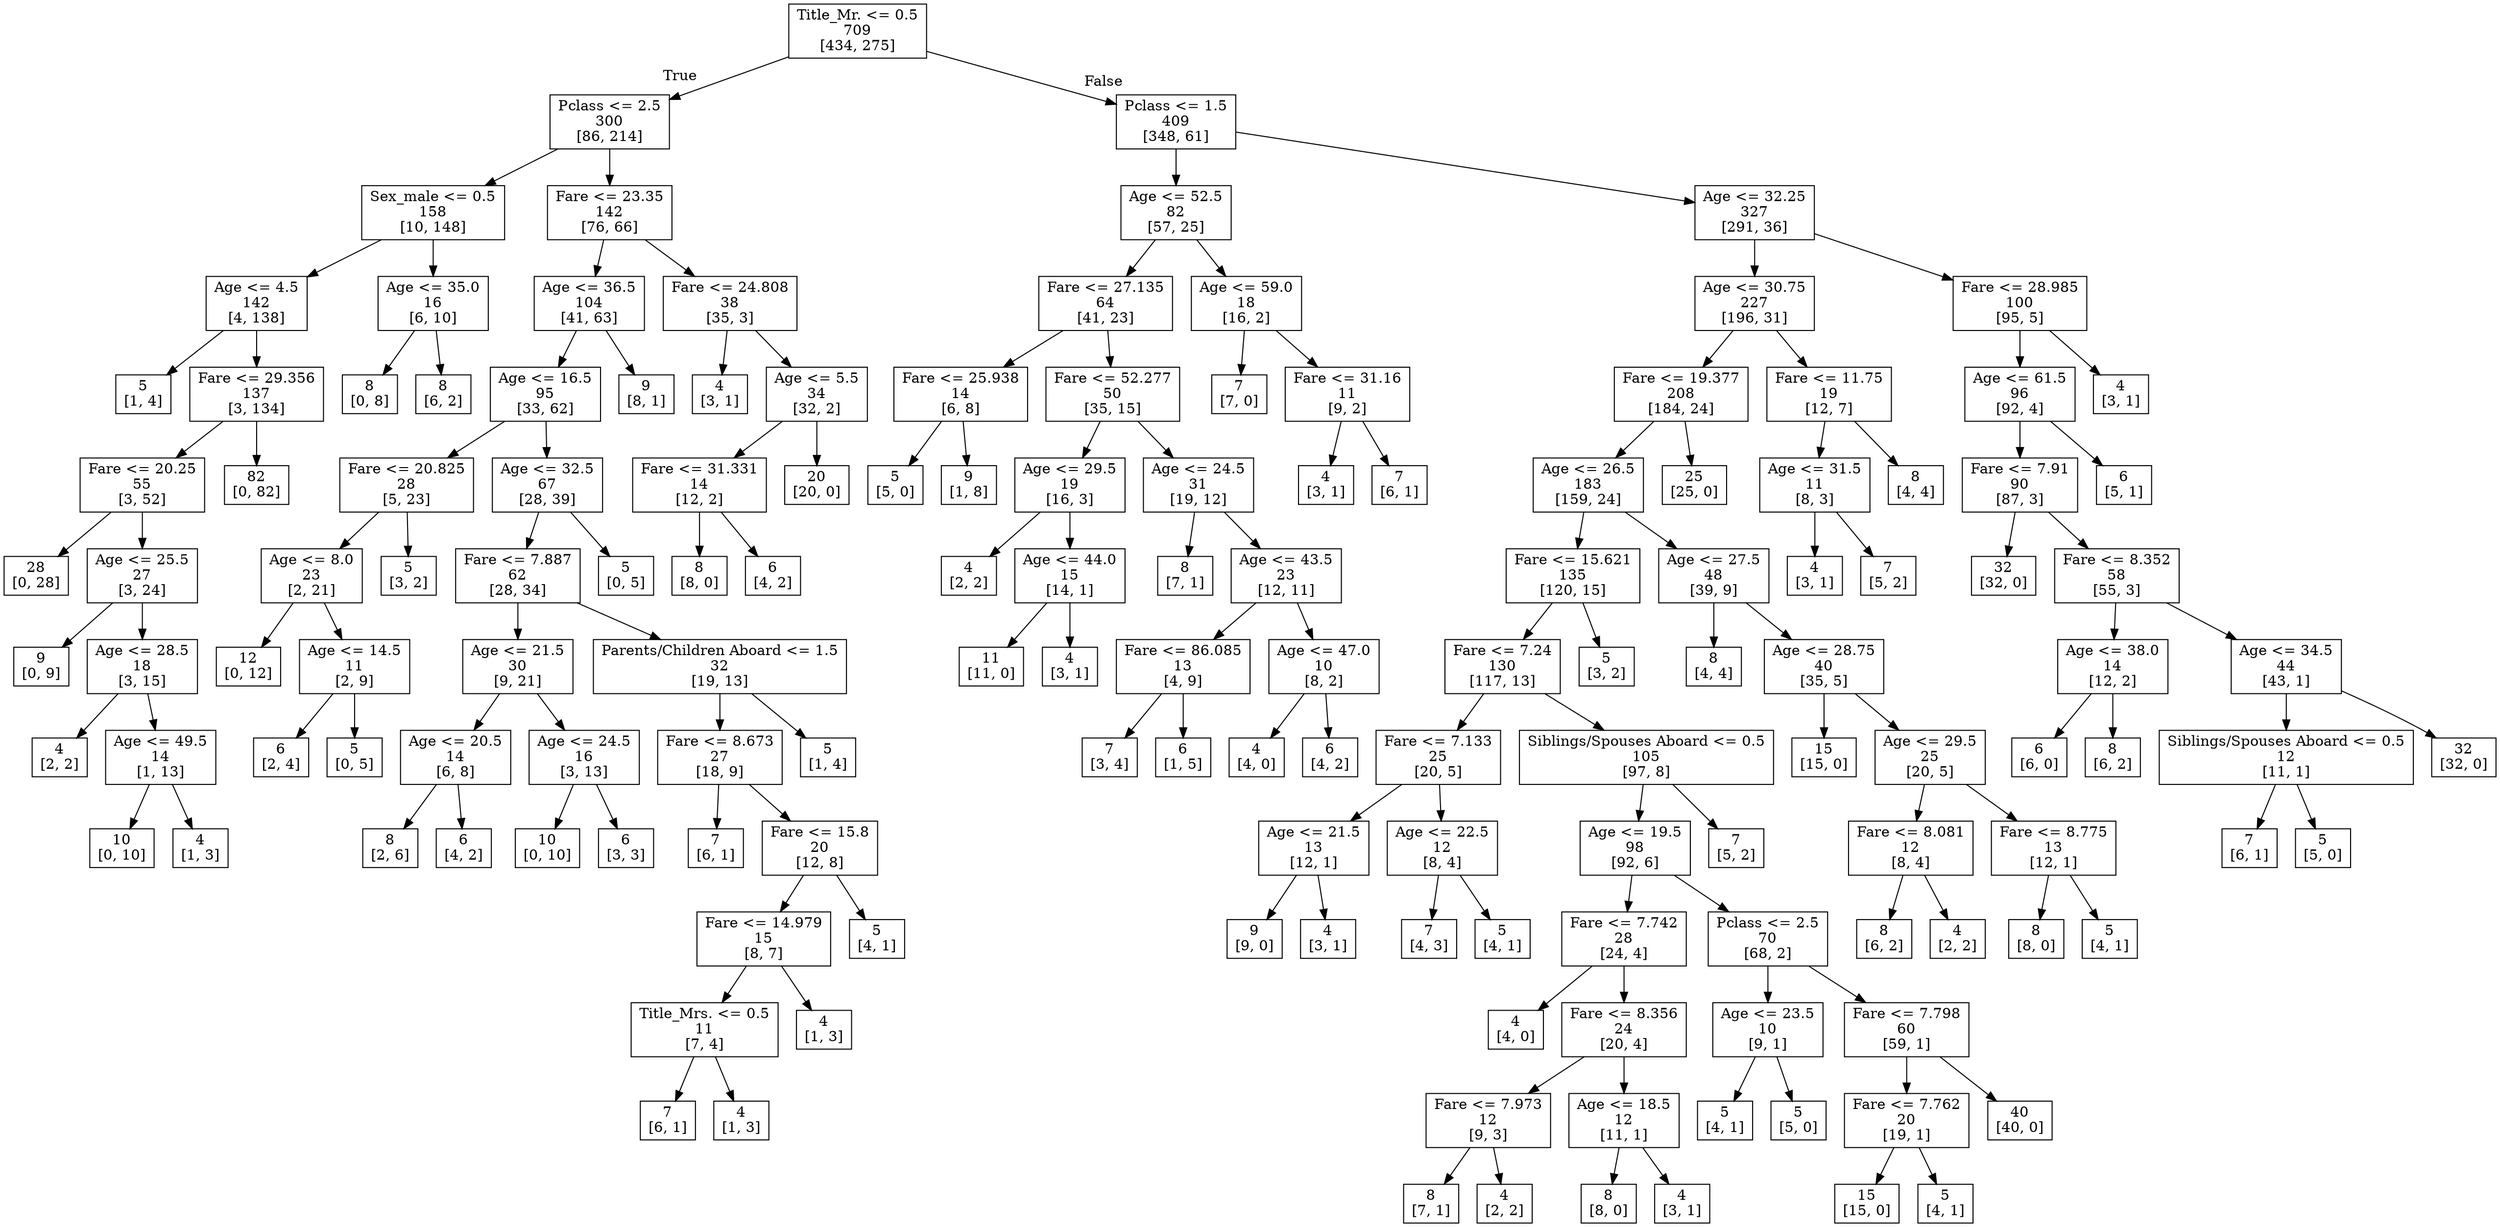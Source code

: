 digraph Tree {
node [shape=box] ;
0 [label="Title_Mr. <= 0.5\n709\n[434, 275]"] ;
1 [label="Pclass <= 2.5\n300\n[86, 214]"] ;
0 -> 1 [labeldistance=2.5, labelangle=45, headlabel="True"] ;
2 [label="Sex_male <= 0.5\n158\n[10, 148]"] ;
1 -> 2 ;
3 [label="Age <= 4.5\n142\n[4, 138]"] ;
2 -> 3 ;
4 [label="5\n[1, 4]"] ;
3 -> 4 ;
5 [label="Fare <= 29.356\n137\n[3, 134]"] ;
3 -> 5 ;
6 [label="Fare <= 20.25\n55\n[3, 52]"] ;
5 -> 6 ;
7 [label="28\n[0, 28]"] ;
6 -> 7 ;
8 [label="Age <= 25.5\n27\n[3, 24]"] ;
6 -> 8 ;
9 [label="9\n[0, 9]"] ;
8 -> 9 ;
10 [label="Age <= 28.5\n18\n[3, 15]"] ;
8 -> 10 ;
11 [label="4\n[2, 2]"] ;
10 -> 11 ;
12 [label="Age <= 49.5\n14\n[1, 13]"] ;
10 -> 12 ;
13 [label="10\n[0, 10]"] ;
12 -> 13 ;
14 [label="4\n[1, 3]"] ;
12 -> 14 ;
15 [label="82\n[0, 82]"] ;
5 -> 15 ;
16 [label="Age <= 35.0\n16\n[6, 10]"] ;
2 -> 16 ;
17 [label="8\n[0, 8]"] ;
16 -> 17 ;
18 [label="8\n[6, 2]"] ;
16 -> 18 ;
19 [label="Fare <= 23.35\n142\n[76, 66]"] ;
1 -> 19 ;
20 [label="Age <= 36.5\n104\n[41, 63]"] ;
19 -> 20 ;
21 [label="Age <= 16.5\n95\n[33, 62]"] ;
20 -> 21 ;
22 [label="Fare <= 20.825\n28\n[5, 23]"] ;
21 -> 22 ;
23 [label="Age <= 8.0\n23\n[2, 21]"] ;
22 -> 23 ;
24 [label="12\n[0, 12]"] ;
23 -> 24 ;
25 [label="Age <= 14.5\n11\n[2, 9]"] ;
23 -> 25 ;
26 [label="6\n[2, 4]"] ;
25 -> 26 ;
27 [label="5\n[0, 5]"] ;
25 -> 27 ;
28 [label="5\n[3, 2]"] ;
22 -> 28 ;
29 [label="Age <= 32.5\n67\n[28, 39]"] ;
21 -> 29 ;
30 [label="Fare <= 7.887\n62\n[28, 34]"] ;
29 -> 30 ;
31 [label="Age <= 21.5\n30\n[9, 21]"] ;
30 -> 31 ;
32 [label="Age <= 20.5\n14\n[6, 8]"] ;
31 -> 32 ;
33 [label="8\n[2, 6]"] ;
32 -> 33 ;
34 [label="6\n[4, 2]"] ;
32 -> 34 ;
35 [label="Age <= 24.5\n16\n[3, 13]"] ;
31 -> 35 ;
36 [label="10\n[0, 10]"] ;
35 -> 36 ;
37 [label="6\n[3, 3]"] ;
35 -> 37 ;
38 [label="Parents/Children Aboard <= 1.5\n32\n[19, 13]"] ;
30 -> 38 ;
39 [label="Fare <= 8.673\n27\n[18, 9]"] ;
38 -> 39 ;
40 [label="7\n[6, 1]"] ;
39 -> 40 ;
41 [label="Fare <= 15.8\n20\n[12, 8]"] ;
39 -> 41 ;
42 [label="Fare <= 14.979\n15\n[8, 7]"] ;
41 -> 42 ;
43 [label="Title_Mrs. <= 0.5\n11\n[7, 4]"] ;
42 -> 43 ;
44 [label="7\n[6, 1]"] ;
43 -> 44 ;
45 [label="4\n[1, 3]"] ;
43 -> 45 ;
46 [label="4\n[1, 3]"] ;
42 -> 46 ;
47 [label="5\n[4, 1]"] ;
41 -> 47 ;
48 [label="5\n[1, 4]"] ;
38 -> 48 ;
49 [label="5\n[0, 5]"] ;
29 -> 49 ;
50 [label="9\n[8, 1]"] ;
20 -> 50 ;
51 [label="Fare <= 24.808\n38\n[35, 3]"] ;
19 -> 51 ;
52 [label="4\n[3, 1]"] ;
51 -> 52 ;
53 [label="Age <= 5.5\n34\n[32, 2]"] ;
51 -> 53 ;
54 [label="Fare <= 31.331\n14\n[12, 2]"] ;
53 -> 54 ;
55 [label="8\n[8, 0]"] ;
54 -> 55 ;
56 [label="6\n[4, 2]"] ;
54 -> 56 ;
57 [label="20\n[20, 0]"] ;
53 -> 57 ;
58 [label="Pclass <= 1.5\n409\n[348, 61]"] ;
0 -> 58 [labeldistance=2.5, labelangle=-45, headlabel="False"] ;
59 [label="Age <= 52.5\n82\n[57, 25]"] ;
58 -> 59 ;
60 [label="Fare <= 27.135\n64\n[41, 23]"] ;
59 -> 60 ;
61 [label="Fare <= 25.938\n14\n[6, 8]"] ;
60 -> 61 ;
62 [label="5\n[5, 0]"] ;
61 -> 62 ;
63 [label="9\n[1, 8]"] ;
61 -> 63 ;
64 [label="Fare <= 52.277\n50\n[35, 15]"] ;
60 -> 64 ;
65 [label="Age <= 29.5\n19\n[16, 3]"] ;
64 -> 65 ;
66 [label="4\n[2, 2]"] ;
65 -> 66 ;
67 [label="Age <= 44.0\n15\n[14, 1]"] ;
65 -> 67 ;
68 [label="11\n[11, 0]"] ;
67 -> 68 ;
69 [label="4\n[3, 1]"] ;
67 -> 69 ;
70 [label="Age <= 24.5\n31\n[19, 12]"] ;
64 -> 70 ;
71 [label="8\n[7, 1]"] ;
70 -> 71 ;
72 [label="Age <= 43.5\n23\n[12, 11]"] ;
70 -> 72 ;
73 [label="Fare <= 86.085\n13\n[4, 9]"] ;
72 -> 73 ;
74 [label="7\n[3, 4]"] ;
73 -> 74 ;
75 [label="6\n[1, 5]"] ;
73 -> 75 ;
76 [label="Age <= 47.0\n10\n[8, 2]"] ;
72 -> 76 ;
77 [label="4\n[4, 0]"] ;
76 -> 77 ;
78 [label="6\n[4, 2]"] ;
76 -> 78 ;
79 [label="Age <= 59.0\n18\n[16, 2]"] ;
59 -> 79 ;
80 [label="7\n[7, 0]"] ;
79 -> 80 ;
81 [label="Fare <= 31.16\n11\n[9, 2]"] ;
79 -> 81 ;
82 [label="4\n[3, 1]"] ;
81 -> 82 ;
83 [label="7\n[6, 1]"] ;
81 -> 83 ;
84 [label="Age <= 32.25\n327\n[291, 36]"] ;
58 -> 84 ;
85 [label="Age <= 30.75\n227\n[196, 31]"] ;
84 -> 85 ;
86 [label="Fare <= 19.377\n208\n[184, 24]"] ;
85 -> 86 ;
87 [label="Age <= 26.5\n183\n[159, 24]"] ;
86 -> 87 ;
88 [label="Fare <= 15.621\n135\n[120, 15]"] ;
87 -> 88 ;
89 [label="Fare <= 7.24\n130\n[117, 13]"] ;
88 -> 89 ;
90 [label="Fare <= 7.133\n25\n[20, 5]"] ;
89 -> 90 ;
91 [label="Age <= 21.5\n13\n[12, 1]"] ;
90 -> 91 ;
92 [label="9\n[9, 0]"] ;
91 -> 92 ;
93 [label="4\n[3, 1]"] ;
91 -> 93 ;
94 [label="Age <= 22.5\n12\n[8, 4]"] ;
90 -> 94 ;
95 [label="7\n[4, 3]"] ;
94 -> 95 ;
96 [label="5\n[4, 1]"] ;
94 -> 96 ;
97 [label="Siblings/Spouses Aboard <= 0.5\n105\n[97, 8]"] ;
89 -> 97 ;
98 [label="Age <= 19.5\n98\n[92, 6]"] ;
97 -> 98 ;
99 [label="Fare <= 7.742\n28\n[24, 4]"] ;
98 -> 99 ;
100 [label="4\n[4, 0]"] ;
99 -> 100 ;
101 [label="Fare <= 8.356\n24\n[20, 4]"] ;
99 -> 101 ;
102 [label="Fare <= 7.973\n12\n[9, 3]"] ;
101 -> 102 ;
103 [label="8\n[7, 1]"] ;
102 -> 103 ;
104 [label="4\n[2, 2]"] ;
102 -> 104 ;
105 [label="Age <= 18.5\n12\n[11, 1]"] ;
101 -> 105 ;
106 [label="8\n[8, 0]"] ;
105 -> 106 ;
107 [label="4\n[3, 1]"] ;
105 -> 107 ;
108 [label="Pclass <= 2.5\n70\n[68, 2]"] ;
98 -> 108 ;
109 [label="Age <= 23.5\n10\n[9, 1]"] ;
108 -> 109 ;
110 [label="5\n[4, 1]"] ;
109 -> 110 ;
111 [label="5\n[5, 0]"] ;
109 -> 111 ;
112 [label="Fare <= 7.798\n60\n[59, 1]"] ;
108 -> 112 ;
113 [label="Fare <= 7.762\n20\n[19, 1]"] ;
112 -> 113 ;
114 [label="15\n[15, 0]"] ;
113 -> 114 ;
115 [label="5\n[4, 1]"] ;
113 -> 115 ;
116 [label="40\n[40, 0]"] ;
112 -> 116 ;
117 [label="7\n[5, 2]"] ;
97 -> 117 ;
118 [label="5\n[3, 2]"] ;
88 -> 118 ;
119 [label="Age <= 27.5\n48\n[39, 9]"] ;
87 -> 119 ;
120 [label="8\n[4, 4]"] ;
119 -> 120 ;
121 [label="Age <= 28.75\n40\n[35, 5]"] ;
119 -> 121 ;
122 [label="15\n[15, 0]"] ;
121 -> 122 ;
123 [label="Age <= 29.5\n25\n[20, 5]"] ;
121 -> 123 ;
124 [label="Fare <= 8.081\n12\n[8, 4]"] ;
123 -> 124 ;
125 [label="8\n[6, 2]"] ;
124 -> 125 ;
126 [label="4\n[2, 2]"] ;
124 -> 126 ;
127 [label="Fare <= 8.775\n13\n[12, 1]"] ;
123 -> 127 ;
128 [label="8\n[8, 0]"] ;
127 -> 128 ;
129 [label="5\n[4, 1]"] ;
127 -> 129 ;
130 [label="25\n[25, 0]"] ;
86 -> 130 ;
131 [label="Fare <= 11.75\n19\n[12, 7]"] ;
85 -> 131 ;
132 [label="Age <= 31.5\n11\n[8, 3]"] ;
131 -> 132 ;
133 [label="4\n[3, 1]"] ;
132 -> 133 ;
134 [label="7\n[5, 2]"] ;
132 -> 134 ;
135 [label="8\n[4, 4]"] ;
131 -> 135 ;
136 [label="Fare <= 28.985\n100\n[95, 5]"] ;
84 -> 136 ;
137 [label="Age <= 61.5\n96\n[92, 4]"] ;
136 -> 137 ;
138 [label="Fare <= 7.91\n90\n[87, 3]"] ;
137 -> 138 ;
139 [label="32\n[32, 0]"] ;
138 -> 139 ;
140 [label="Fare <= 8.352\n58\n[55, 3]"] ;
138 -> 140 ;
141 [label="Age <= 38.0\n14\n[12, 2]"] ;
140 -> 141 ;
142 [label="6\n[6, 0]"] ;
141 -> 142 ;
143 [label="8\n[6, 2]"] ;
141 -> 143 ;
144 [label="Age <= 34.5\n44\n[43, 1]"] ;
140 -> 144 ;
145 [label="Siblings/Spouses Aboard <= 0.5\n12\n[11, 1]"] ;
144 -> 145 ;
146 [label="7\n[6, 1]"] ;
145 -> 146 ;
147 [label="5\n[5, 0]"] ;
145 -> 147 ;
148 [label="32\n[32, 0]"] ;
144 -> 148 ;
149 [label="6\n[5, 1]"] ;
137 -> 149 ;
150 [label="4\n[3, 1]"] ;
136 -> 150 ;
}